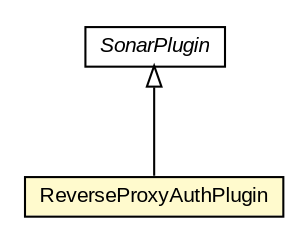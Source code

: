 #!/usr/local/bin/dot
#
# Class diagram 
# Generated by UMLGraph version R5_6-24-gf6e263 (http://www.umlgraph.org/)
#

digraph G {
	edge [fontname="arial",fontsize=10,labelfontname="arial",labelfontsize=10];
	node [fontname="arial",fontsize=10,shape=plaintext];
	nodesep=0.25;
	ranksep=0.5;
	// net.trajano.sonar.plugins.reverseproxyauth.ReverseProxyAuthPlugin
	c32 [label=<<table title="net.trajano.sonar.plugins.reverseproxyauth.ReverseProxyAuthPlugin" border="0" cellborder="1" cellspacing="0" cellpadding="2" port="p" bgcolor="lemonChiffon" href="./ReverseProxyAuthPlugin.html">
		<tr><td><table border="0" cellspacing="0" cellpadding="1">
<tr><td align="center" balign="center"> ReverseProxyAuthPlugin </td></tr>
		</table></td></tr>
		</table>>, URL="./ReverseProxyAuthPlugin.html", fontname="arial", fontcolor="black", fontsize=10.0];
	//net.trajano.sonar.plugins.reverseproxyauth.ReverseProxyAuthPlugin extends org.sonar.api.SonarPlugin
	c36:p -> c32:p [dir=back,arrowtail=empty];
	// org.sonar.api.SonarPlugin
	c36 [label=<<table title="org.sonar.api.SonarPlugin" border="0" cellborder="1" cellspacing="0" cellpadding="2" port="p" href="http://java.sun.com/j2se/1.4.2/docs/api/org/sonar/api/SonarPlugin.html">
		<tr><td><table border="0" cellspacing="0" cellpadding="1">
<tr><td align="center" balign="center"><font face="arial italic"> SonarPlugin </font></td></tr>
		</table></td></tr>
		</table>>, URL="http://java.sun.com/j2se/1.4.2/docs/api/org/sonar/api/SonarPlugin.html", fontname="arial", fontcolor="black", fontsize=10.0];
}

